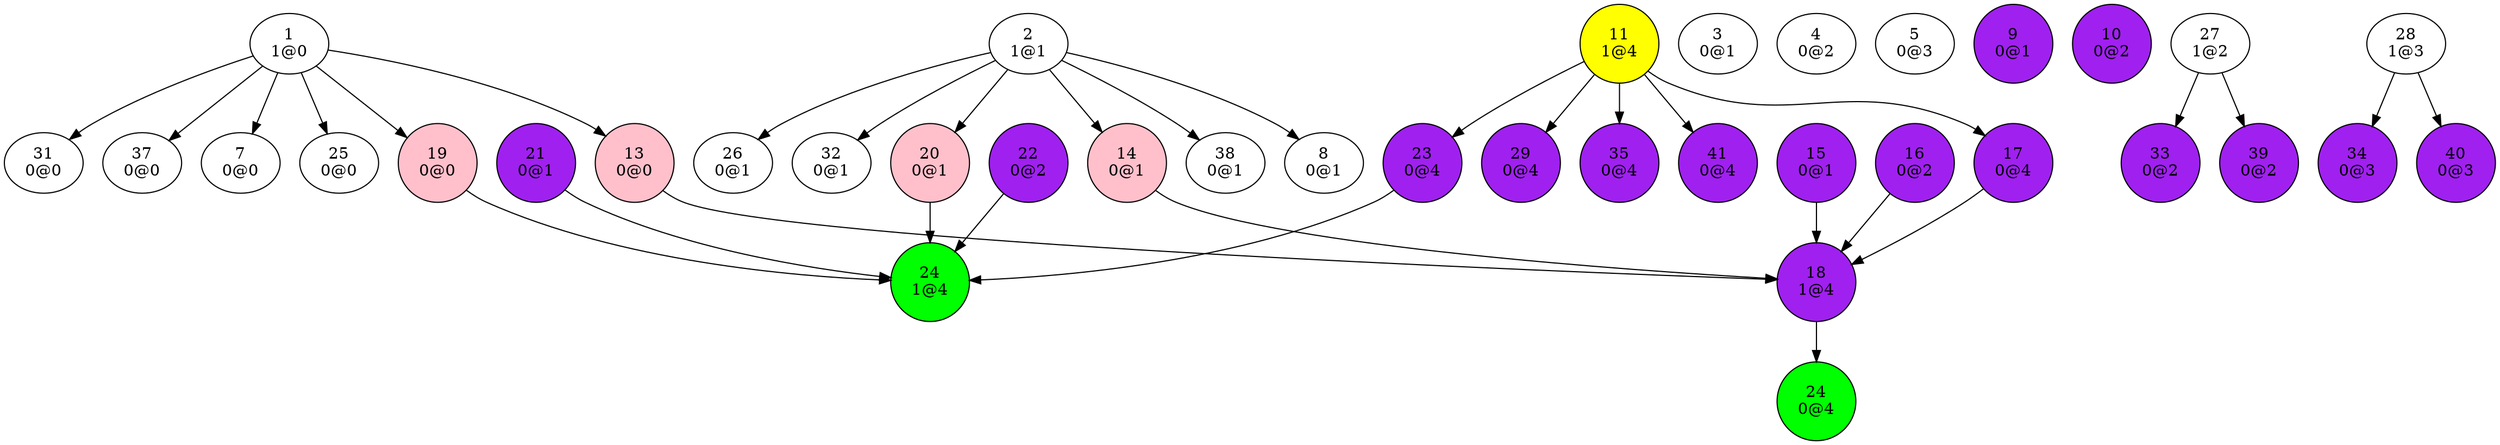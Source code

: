 digraph {
"1
1@0"->"7
0@0";
"1
1@0"->"13
0@0";
"1
1@0"->"19
0@0";
"1
1@0"->"25
0@0";
"1
1@0"->"31
0@0";
"1
1@0"->"37
0@0";
"2
1@1"->"8
0@1";
"2
1@1"->"14
0@1";
"2
1@1"->"20
0@1";
"2
1@1"->"26
0@1";
"2
1@1"->"32
0@1";
"2
1@1"->"38
0@1";
"3
0@1";
"4
0@2";
"5
0@3";
"7
0@0";
"8
0@1";
"9
0@1";
"10
0@2";
"11
1@4"->"17
0@4";
"11
1@4"->"23
0@4";
"11
1@4"->"29
0@4";
"11
1@4"->"35
0@4";
"11
1@4"->"41
0@4";
"13
0@0"->"18
1@4";
"14
0@1"->"18
1@4";
"15
0@1"->"18
1@4";
"16
0@2"->"18
1@4";
"17
0@4"->"18
1@4";
"18
1@4"->"24
0@4";
"19
0@0"->"24
1@4";
"20
0@1"->"24
1@4";
"21
0@1"->"24
1@4";
"22
0@2"->"24
1@4";
"23
0@4"->"24
1@4";
"24
0@4";
"24
1@4";
"25
0@0";
"26
0@1";
"27
1@2"->"33
0@2";
"27
1@2"->"39
0@2";
"28
1@3"->"34
0@3";
"28
1@3"->"40
0@3";
"29
0@4";
"31
0@0";
"32
0@1";
"33
0@2";
"34
0@3";
"35
0@4";
"37
0@0";
"38
0@1";
"39
0@2";
"40
0@3";
"41
0@4";
"9
0@1"[shape=circle, style=filled, fillcolor=purple];
"10
0@2"[shape=circle, style=filled, fillcolor=purple];
"11
1@4"[shape=circle, style=filled, fillcolor=yellow];
"13
0@0"[shape=circle, style=filled, fillcolor=pink];
"14
0@1"[shape=circle, style=filled, fillcolor=pink];
"15
0@1"[shape=circle, style=filled, fillcolor=purple];
"16
0@2"[shape=circle, style=filled, fillcolor=purple];
"17
0@4"[shape=circle, style=filled, fillcolor=purple];
"18
1@4"[shape=circle, style=filled, fillcolor=purple];
"19
0@0"[shape=circle, style=filled, fillcolor=pink];
"20
0@1"[shape=circle, style=filled, fillcolor=pink];
"21
0@1"[shape=circle, style=filled, fillcolor=purple];
"22
0@2"[shape=circle, style=filled, fillcolor=purple];
"23
0@4"[shape=circle, style=filled, fillcolor=purple];
"24
0@4"[shape=circle, style=filled, fillcolor=green];
"24
1@4"[shape=circle, style=filled, fillcolor=green];
"29
0@4"[shape=circle, style=filled, fillcolor=purple];
"33
0@2"[shape=circle, style=filled, fillcolor=purple];
"34
0@3"[shape=circle, style=filled, fillcolor=purple];
"35
0@4"[shape=circle, style=filled, fillcolor=purple];
"39
0@2"[shape=circle, style=filled, fillcolor=purple];
"40
0@3"[shape=circle, style=filled, fillcolor=purple];
"41
0@4"[shape=circle, style=filled, fillcolor=purple];
}